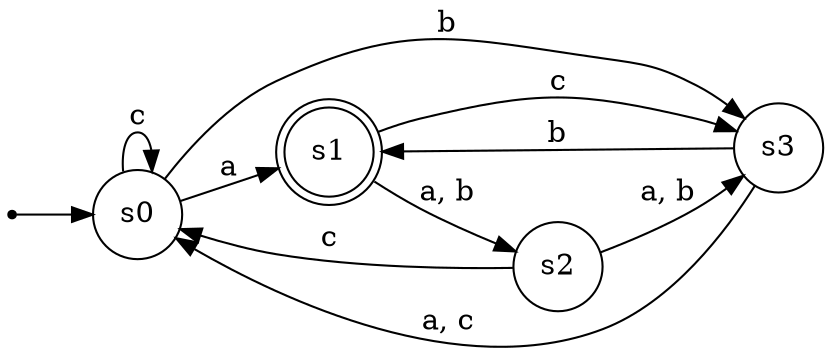digraph "Automaton" {
  rankdir=LR;
  node [shape=circle];
  __start__ [shape=point];
  __start__ -> "s0";
  "s0" [shape=circle];
  "s1" [shape=doublecircle];
  "s2" [shape=circle];
  "s3" [shape=circle];
  "s0" -> "s0" [label="c"];
  "s0" -> "s1" [label="a"];
  "s0" -> "s3" [label="b"];
  "s1" -> "s2" [label="a, b"];
  "s1" -> "s3" [label="c"];
  "s2" -> "s0" [label="c"];
  "s2" -> "s3" [label="a, b"];
  "s3" -> "s0" [label="a, c"];
  "s3" -> "s1" [label="b"];
}
